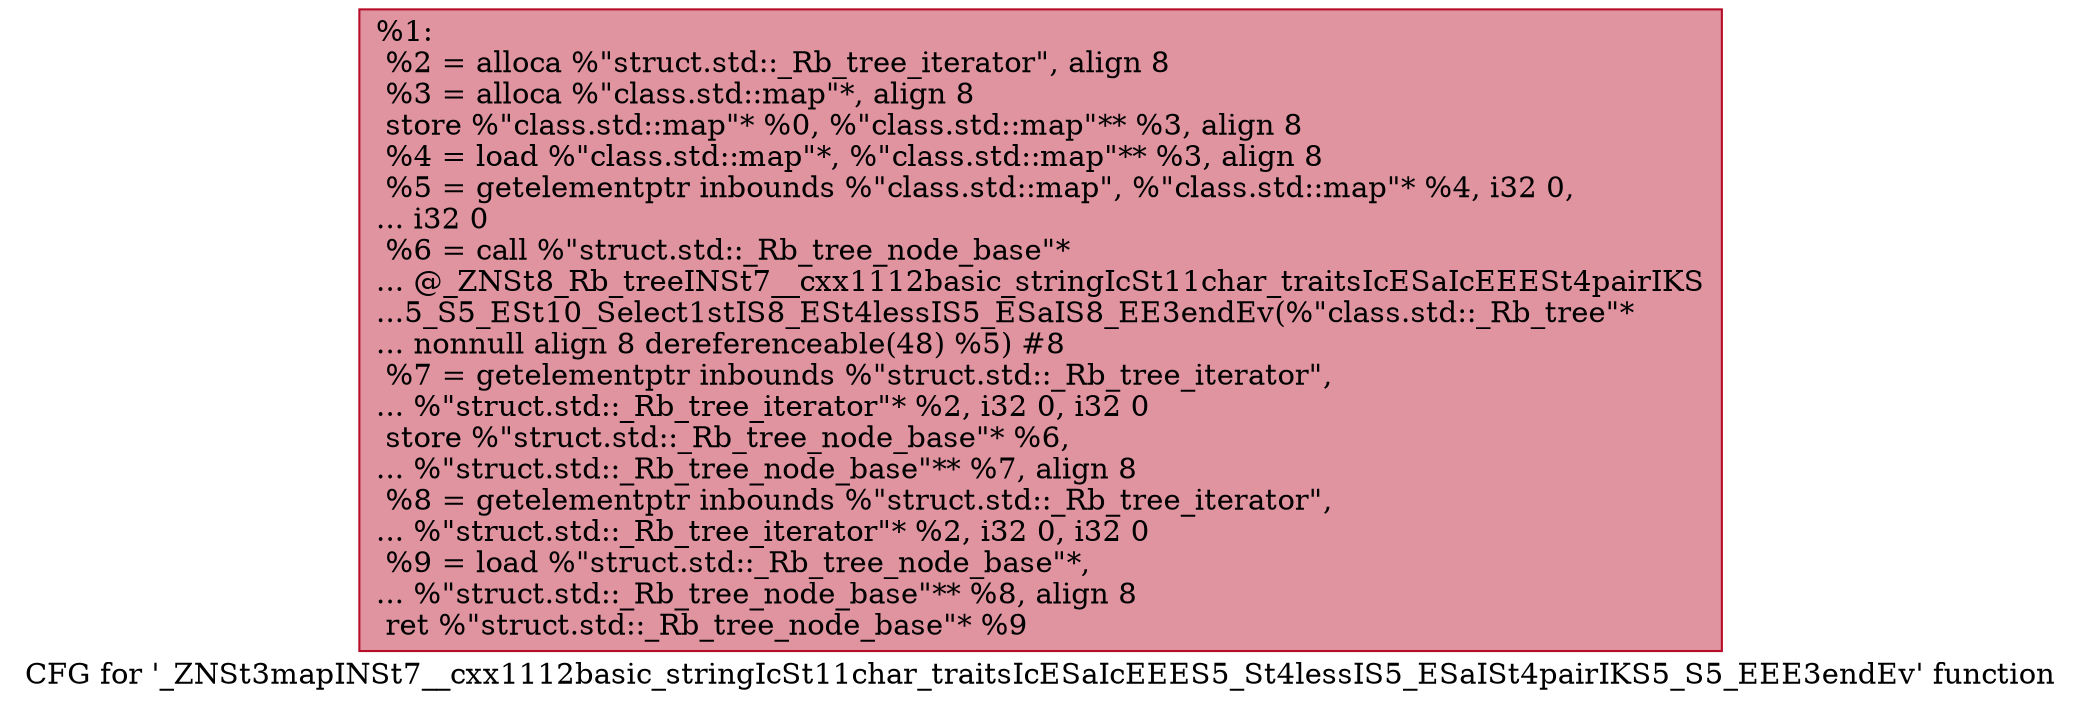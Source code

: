 digraph "CFG for '_ZNSt3mapINSt7__cxx1112basic_stringIcSt11char_traitsIcESaIcEEES5_St4lessIS5_ESaISt4pairIKS5_S5_EEE3endEv' function" {
	label="CFG for '_ZNSt3mapINSt7__cxx1112basic_stringIcSt11char_traitsIcESaIcEEES5_St4lessIS5_ESaISt4pairIKS5_S5_EEE3endEv' function";

	Node0x55c2c0e4cd70 [shape=record,color="#b70d28ff", style=filled, fillcolor="#b70d2870",label="{%1:\l  %2 = alloca %\"struct.std::_Rb_tree_iterator\", align 8\l  %3 = alloca %\"class.std::map\"*, align 8\l  store %\"class.std::map\"* %0, %\"class.std::map\"** %3, align 8\l  %4 = load %\"class.std::map\"*, %\"class.std::map\"** %3, align 8\l  %5 = getelementptr inbounds %\"class.std::map\", %\"class.std::map\"* %4, i32 0,\l... i32 0\l  %6 = call %\"struct.std::_Rb_tree_node_base\"*\l... @_ZNSt8_Rb_treeINSt7__cxx1112basic_stringIcSt11char_traitsIcESaIcEEESt4pairIKS\l...5_S5_ESt10_Select1stIS8_ESt4lessIS5_ESaIS8_EE3endEv(%\"class.std::_Rb_tree\"*\l... nonnull align 8 dereferenceable(48) %5) #8\l  %7 = getelementptr inbounds %\"struct.std::_Rb_tree_iterator\",\l... %\"struct.std::_Rb_tree_iterator\"* %2, i32 0, i32 0\l  store %\"struct.std::_Rb_tree_node_base\"* %6,\l... %\"struct.std::_Rb_tree_node_base\"** %7, align 8\l  %8 = getelementptr inbounds %\"struct.std::_Rb_tree_iterator\",\l... %\"struct.std::_Rb_tree_iterator\"* %2, i32 0, i32 0\l  %9 = load %\"struct.std::_Rb_tree_node_base\"*,\l... %\"struct.std::_Rb_tree_node_base\"** %8, align 8\l  ret %\"struct.std::_Rb_tree_node_base\"* %9\l}"];
}
